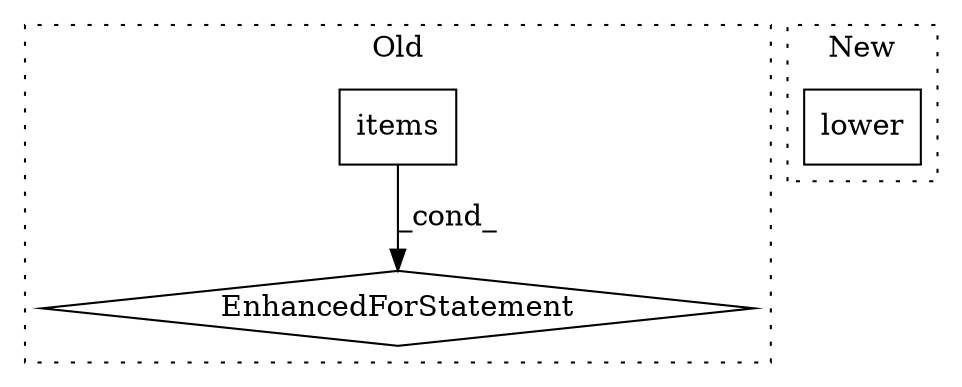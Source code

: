 digraph G {
subgraph cluster0 {
1 [label="items" a="32" s="2130" l="7" shape="box"];
3 [label="EnhancedForStatement" a="70" s="2036,2137" l="69,2" shape="diamond"];
label = "Old";
style="dotted";
}
subgraph cluster1 {
2 [label="lower" a="32" s="2582" l="7" shape="box"];
label = "New";
style="dotted";
}
1 -> 3 [label="_cond_"];
}